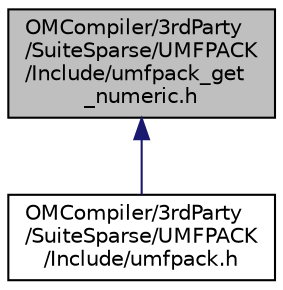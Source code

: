 digraph "OMCompiler/3rdParty/SuiteSparse/UMFPACK/Include/umfpack_get_numeric.h"
{
  edge [fontname="Helvetica",fontsize="10",labelfontname="Helvetica",labelfontsize="10"];
  node [fontname="Helvetica",fontsize="10",shape=record];
  Node1 [label="OMCompiler/3rdParty\l/SuiteSparse/UMFPACK\l/Include/umfpack_get\l_numeric.h",height=0.2,width=0.4,color="black", fillcolor="grey75", style="filled", fontcolor="black"];
  Node1 -> Node2 [dir="back",color="midnightblue",fontsize="10",style="solid",fontname="Helvetica"];
  Node2 [label="OMCompiler/3rdParty\l/SuiteSparse/UMFPACK\l/Include/umfpack.h",height=0.2,width=0.4,color="black", fillcolor="white", style="filled",URL="$df/d83/3rd_party_2_suite_sparse_2_u_m_f_p_a_c_k_2_include_2umfpack_8h.html"];
}
